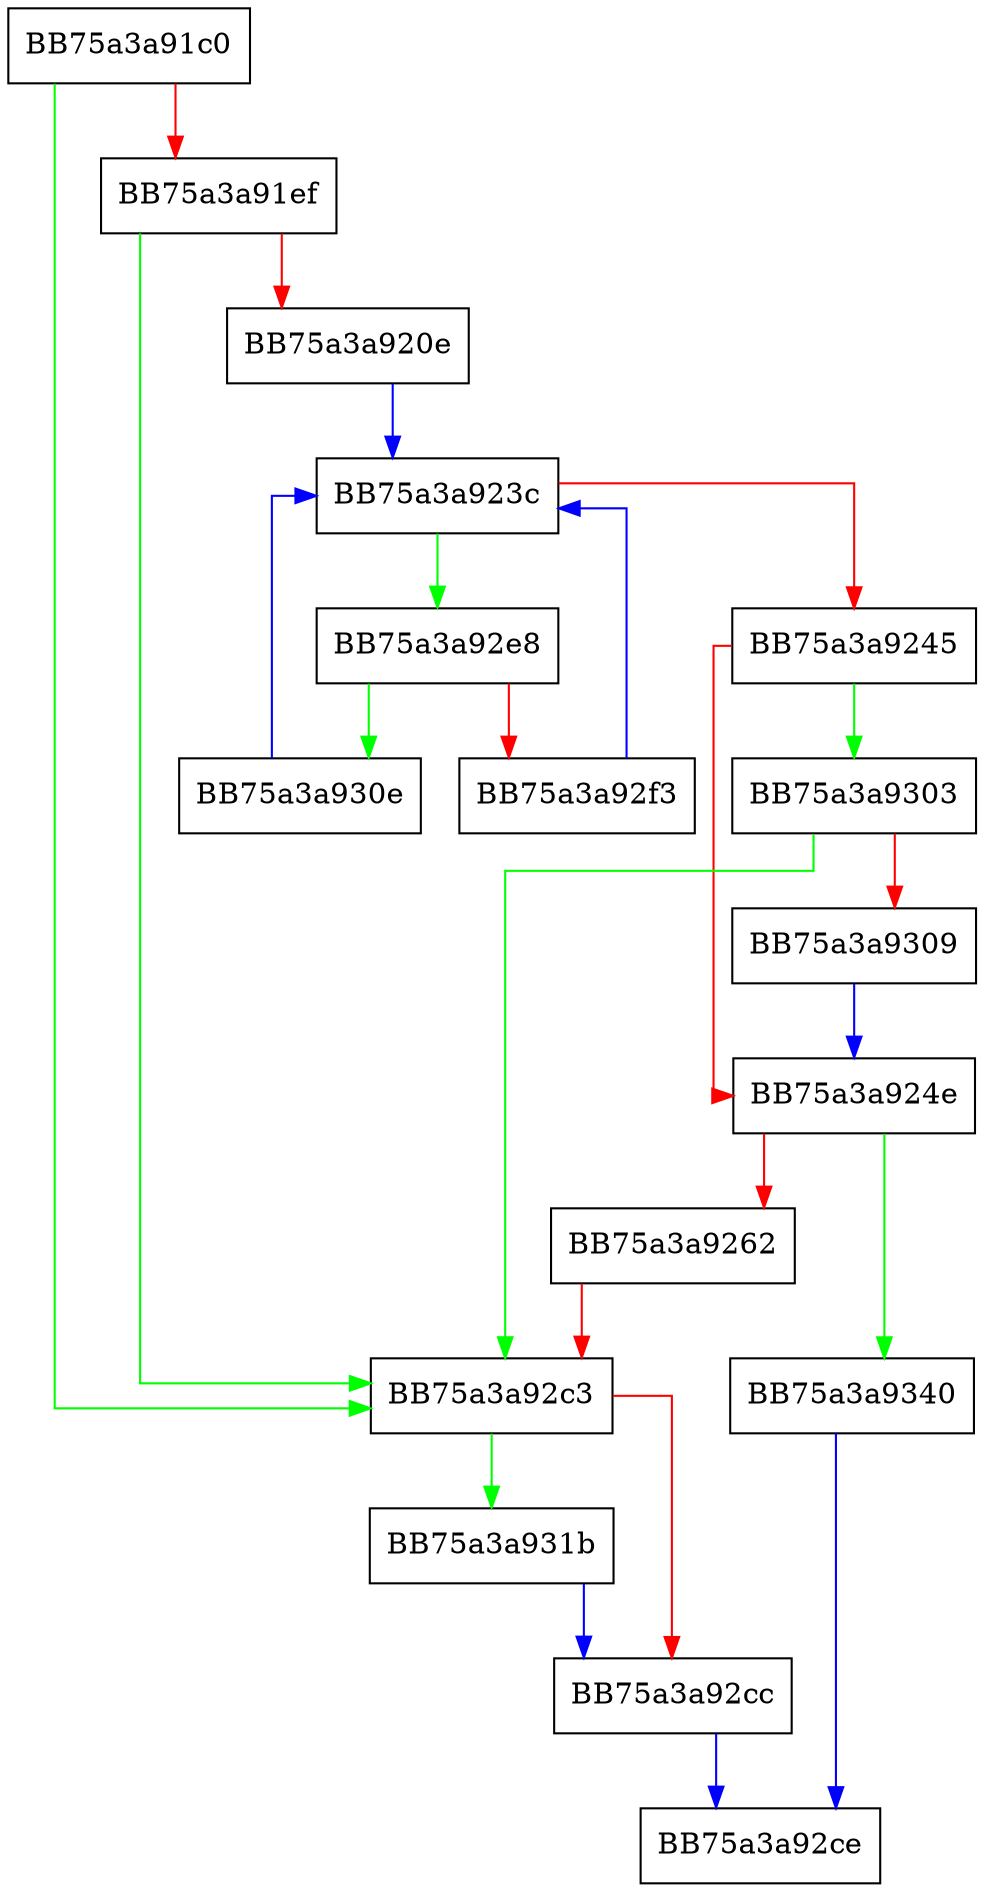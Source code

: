 digraph AddBackref {
  node [shape="box"];
  graph [splines=ortho];
  BB75a3a91c0 -> BB75a3a92c3 [color="green"];
  BB75a3a91c0 -> BB75a3a91ef [color="red"];
  BB75a3a91ef -> BB75a3a92c3 [color="green"];
  BB75a3a91ef -> BB75a3a920e [color="red"];
  BB75a3a920e -> BB75a3a923c [color="blue"];
  BB75a3a923c -> BB75a3a92e8 [color="green"];
  BB75a3a923c -> BB75a3a9245 [color="red"];
  BB75a3a9245 -> BB75a3a9303 [color="green"];
  BB75a3a9245 -> BB75a3a924e [color="red"];
  BB75a3a924e -> BB75a3a9340 [color="green"];
  BB75a3a924e -> BB75a3a9262 [color="red"];
  BB75a3a9262 -> BB75a3a92c3 [color="red"];
  BB75a3a92c3 -> BB75a3a931b [color="green"];
  BB75a3a92c3 -> BB75a3a92cc [color="red"];
  BB75a3a92cc -> BB75a3a92ce [color="blue"];
  BB75a3a92e8 -> BB75a3a930e [color="green"];
  BB75a3a92e8 -> BB75a3a92f3 [color="red"];
  BB75a3a92f3 -> BB75a3a923c [color="blue"];
  BB75a3a9303 -> BB75a3a92c3 [color="green"];
  BB75a3a9303 -> BB75a3a9309 [color="red"];
  BB75a3a9309 -> BB75a3a924e [color="blue"];
  BB75a3a930e -> BB75a3a923c [color="blue"];
  BB75a3a931b -> BB75a3a92cc [color="blue"];
  BB75a3a9340 -> BB75a3a92ce [color="blue"];
}